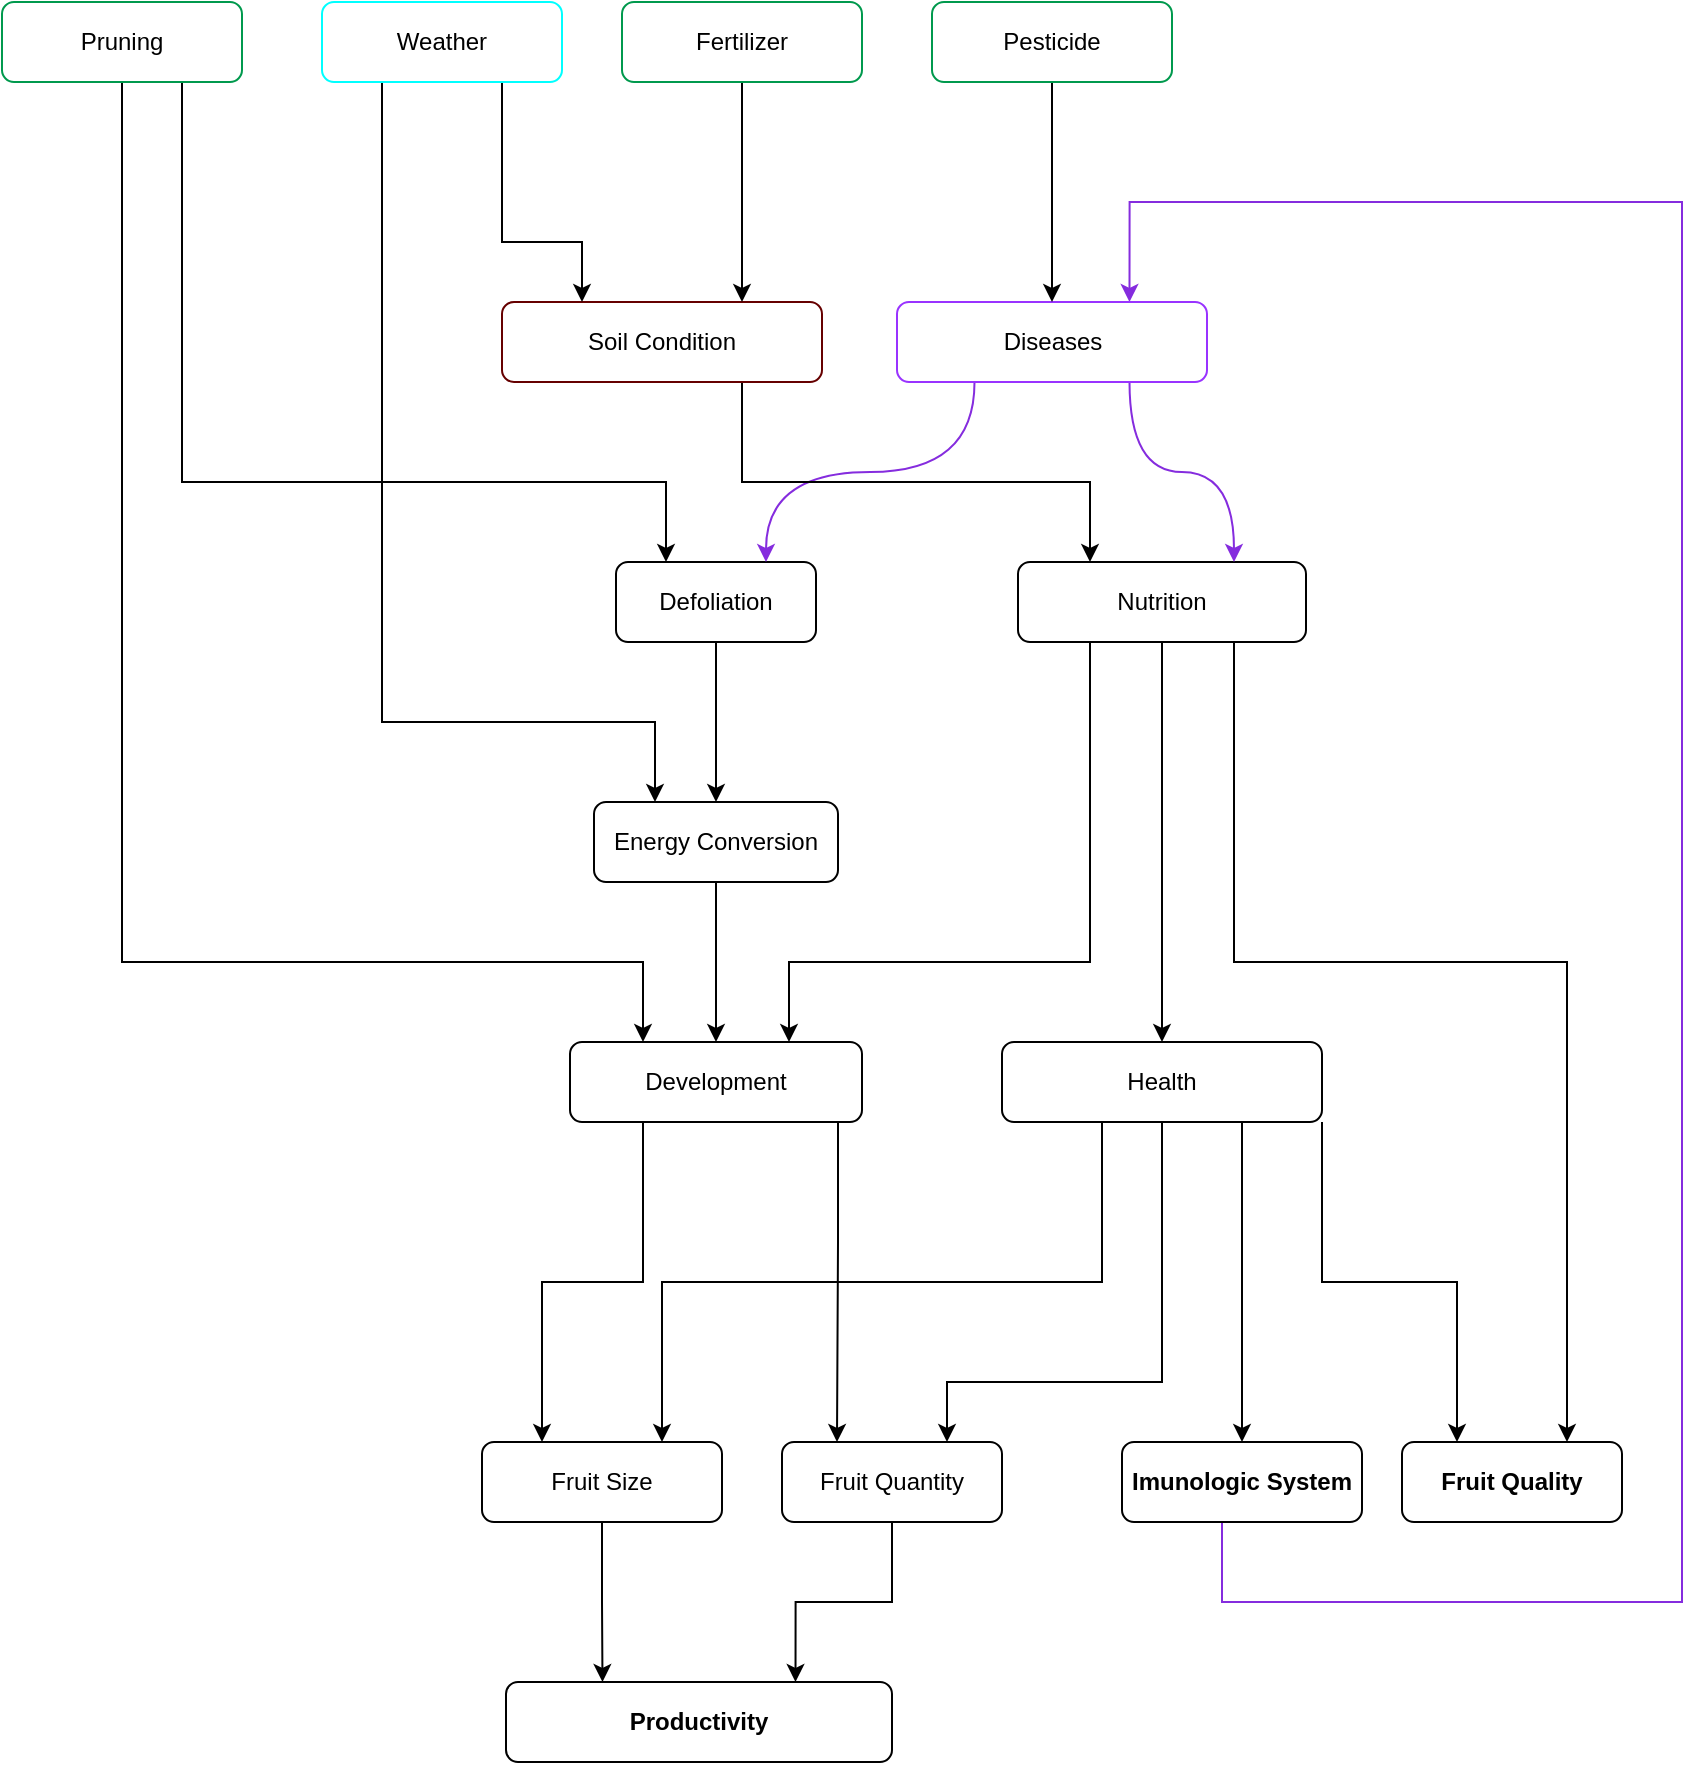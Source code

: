 <mxfile version="13.7.4" type="github">
  <diagram id="IHRV78Ar2t18PoBPQ0sw" name="Page-1">
    <mxGraphModel dx="2912" dy="1106" grid="1" gridSize="10" guides="1" tooltips="1" connect="1" arrows="1" fold="1" page="1" pageScale="1" pageWidth="850" pageHeight="1100" math="0" shadow="0">
      <root>
        <mxCell id="0" />
        <mxCell id="1" parent="0" />
        <mxCell id="0yJSVSV4_L-n_gMG2vGy-53" style="edgeStyle=orthogonalEdgeStyle;rounded=0;orthogonalLoop=1;jettySize=auto;html=1;exitX=0.5;exitY=1;exitDx=0;exitDy=0;entryX=0.75;entryY=0;entryDx=0;entryDy=0;strokeColor=#000000;" edge="1" parent="1" source="0yJSVSV4_L-n_gMG2vGy-1" target="0yJSVSV4_L-n_gMG2vGy-47">
          <mxGeometry relative="1" as="geometry">
            <Array as="points">
              <mxPoint x="540" y="770" />
              <mxPoint x="433" y="770" />
            </Array>
          </mxGeometry>
        </mxCell>
        <mxCell id="0yJSVSV4_L-n_gMG2vGy-54" style="edgeStyle=orthogonalEdgeStyle;rounded=0;orthogonalLoop=1;jettySize=auto;html=1;exitX=0.25;exitY=1;exitDx=0;exitDy=0;entryX=0.75;entryY=0;entryDx=0;entryDy=0;strokeColor=#000000;" edge="1" parent="1" source="0yJSVSV4_L-n_gMG2vGy-1" target="0yJSVSV4_L-n_gMG2vGy-45">
          <mxGeometry relative="1" as="geometry">
            <Array as="points">
              <mxPoint x="510" y="640" />
              <mxPoint x="510" y="720" />
              <mxPoint x="290" y="720" />
            </Array>
          </mxGeometry>
        </mxCell>
        <mxCell id="0yJSVSV4_L-n_gMG2vGy-55" style="edgeStyle=orthogonalEdgeStyle;rounded=0;orthogonalLoop=1;jettySize=auto;html=1;exitX=0.75;exitY=1;exitDx=0;exitDy=0;strokeColor=#000000;" edge="1" parent="1" source="0yJSVSV4_L-n_gMG2vGy-1" target="0yJSVSV4_L-n_gMG2vGy-3">
          <mxGeometry relative="1" as="geometry" />
        </mxCell>
        <mxCell id="0yJSVSV4_L-n_gMG2vGy-61" style="edgeStyle=orthogonalEdgeStyle;rounded=0;orthogonalLoop=1;jettySize=auto;html=1;exitX=1;exitY=1;exitDx=0;exitDy=0;entryX=0.25;entryY=0;entryDx=0;entryDy=0;strokeColor=#000000;" edge="1" parent="1" source="0yJSVSV4_L-n_gMG2vGy-1" target="0yJSVSV4_L-n_gMG2vGy-58">
          <mxGeometry relative="1" as="geometry" />
        </mxCell>
        <mxCell id="0yJSVSV4_L-n_gMG2vGy-1" value="Health&lt;br&gt;" style="rounded=1;whiteSpace=wrap;html=1;" vertex="1" parent="1">
          <mxGeometry x="460" y="600" width="160" height="40" as="geometry" />
        </mxCell>
        <mxCell id="0yJSVSV4_L-n_gMG2vGy-56" style="edgeStyle=orthogonalEdgeStyle;rounded=0;orthogonalLoop=1;jettySize=auto;html=1;exitX=0.5;exitY=1;exitDx=0;exitDy=0;entryX=0.75;entryY=0;entryDx=0;entryDy=0;strokeColor=#852CDE;" edge="1" parent="1" source="0yJSVSV4_L-n_gMG2vGy-3" target="0yJSVSV4_L-n_gMG2vGy-8">
          <mxGeometry relative="1" as="geometry">
            <Array as="points">
              <mxPoint x="570" y="880" />
              <mxPoint x="800" y="880" />
              <mxPoint x="800" y="180" />
              <mxPoint x="524" y="180" />
            </Array>
          </mxGeometry>
        </mxCell>
        <mxCell id="0yJSVSV4_L-n_gMG2vGy-3" value="Imunologic System" style="rounded=1;whiteSpace=wrap;html=1;fontStyle=1" vertex="1" parent="1">
          <mxGeometry x="520" y="800" width="120" height="40" as="geometry" />
        </mxCell>
        <mxCell id="0yJSVSV4_L-n_gMG2vGy-63" style="edgeStyle=orthogonalEdgeStyle;rounded=0;orthogonalLoop=1;jettySize=auto;html=1;exitX=0.25;exitY=1;exitDx=0;exitDy=0;entryX=0.75;entryY=0;entryDx=0;entryDy=0;strokeColor=#000000;" edge="1" parent="1" source="0yJSVSV4_L-n_gMG2vGy-4" target="0yJSVSV4_L-n_gMG2vGy-15">
          <mxGeometry relative="1" as="geometry">
            <Array as="points">
              <mxPoint x="504" y="560" />
              <mxPoint x="354" y="560" />
            </Array>
          </mxGeometry>
        </mxCell>
        <mxCell id="0yJSVSV4_L-n_gMG2vGy-65" style="edgeStyle=orthogonalEdgeStyle;rounded=0;orthogonalLoop=1;jettySize=auto;html=1;exitX=0.75;exitY=1;exitDx=0;exitDy=0;entryX=0.75;entryY=0;entryDx=0;entryDy=0;strokeColor=#000000;" edge="1" parent="1" source="0yJSVSV4_L-n_gMG2vGy-4" target="0yJSVSV4_L-n_gMG2vGy-58">
          <mxGeometry relative="1" as="geometry">
            <Array as="points">
              <mxPoint x="576" y="560" />
              <mxPoint x="743" y="560" />
            </Array>
          </mxGeometry>
        </mxCell>
        <mxCell id="0yJSVSV4_L-n_gMG2vGy-68" style="rounded=0;orthogonalLoop=1;jettySize=auto;html=1;exitX=0.5;exitY=1;exitDx=0;exitDy=0;entryX=0.5;entryY=0;entryDx=0;entryDy=0;strokeColor=#000000;" edge="1" parent="1" source="0yJSVSV4_L-n_gMG2vGy-4" target="0yJSVSV4_L-n_gMG2vGy-1">
          <mxGeometry relative="1" as="geometry" />
        </mxCell>
        <mxCell id="0yJSVSV4_L-n_gMG2vGy-4" value="Nutrition" style="rounded=1;whiteSpace=wrap;html=1;" vertex="1" parent="1">
          <mxGeometry x="468" y="360" width="144" height="40" as="geometry" />
        </mxCell>
        <mxCell id="0yJSVSV4_L-n_gMG2vGy-69" style="edgeStyle=none;rounded=0;orthogonalLoop=1;jettySize=auto;html=1;exitX=0.5;exitY=1;exitDx=0;exitDy=0;entryX=0.5;entryY=0;entryDx=0;entryDy=0;strokeColor=#000000;" edge="1" parent="1" source="0yJSVSV4_L-n_gMG2vGy-6" target="0yJSVSV4_L-n_gMG2vGy-22">
          <mxGeometry relative="1" as="geometry" />
        </mxCell>
        <mxCell id="0yJSVSV4_L-n_gMG2vGy-6" value="Defoliation" style="rounded=1;whiteSpace=wrap;html=1;" vertex="1" parent="1">
          <mxGeometry x="267" y="360" width="100" height="40" as="geometry" />
        </mxCell>
        <mxCell id="0yJSVSV4_L-n_gMG2vGy-66" style="edgeStyle=orthogonalEdgeStyle;rounded=0;orthogonalLoop=1;jettySize=auto;html=1;exitX=0.25;exitY=1;exitDx=0;exitDy=0;entryX=0.75;entryY=0;entryDx=0;entryDy=0;strokeColor=#852CDE;curved=1;" edge="1" parent="1" source="0yJSVSV4_L-n_gMG2vGy-8" target="0yJSVSV4_L-n_gMG2vGy-6">
          <mxGeometry relative="1" as="geometry" />
        </mxCell>
        <mxCell id="0yJSVSV4_L-n_gMG2vGy-67" style="edgeStyle=orthogonalEdgeStyle;rounded=0;orthogonalLoop=1;jettySize=auto;html=1;exitX=0.75;exitY=1;exitDx=0;exitDy=0;entryX=0.75;entryY=0;entryDx=0;entryDy=0;strokeColor=#852CDE;curved=1;" edge="1" parent="1" source="0yJSVSV4_L-n_gMG2vGy-8" target="0yJSVSV4_L-n_gMG2vGy-4">
          <mxGeometry relative="1" as="geometry" />
        </mxCell>
        <mxCell id="0yJSVSV4_L-n_gMG2vGy-8" value="Diseases" style="rounded=1;whiteSpace=wrap;html=1;strokeColor=#9933FF;" vertex="1" parent="1">
          <mxGeometry x="407.5" y="230" width="155" height="40" as="geometry" />
        </mxCell>
        <mxCell id="0yJSVSV4_L-n_gMG2vGy-14" style="edgeStyle=orthogonalEdgeStyle;rounded=0;orthogonalLoop=1;jettySize=auto;html=1;entryX=0.25;entryY=0;entryDx=0;entryDy=0;" edge="1" parent="1" source="0yJSVSV4_L-n_gMG2vGy-12" target="0yJSVSV4_L-n_gMG2vGy-4">
          <mxGeometry relative="1" as="geometry">
            <mxPoint x="300" y="330" as="targetPoint" />
            <Array as="points">
              <mxPoint x="330" y="320" />
              <mxPoint x="504" y="320" />
            </Array>
          </mxGeometry>
        </mxCell>
        <mxCell id="0yJSVSV4_L-n_gMG2vGy-12" value="Soil Condition" style="rounded=1;whiteSpace=wrap;html=1;fillColor=none;strokeColor=#660000;" vertex="1" parent="1">
          <mxGeometry x="210" y="230" width="160" height="40" as="geometry" />
        </mxCell>
        <mxCell id="0yJSVSV4_L-n_gMG2vGy-48" style="edgeStyle=orthogonalEdgeStyle;rounded=0;orthogonalLoop=1;jettySize=auto;html=1;exitX=0.75;exitY=1;exitDx=0;exitDy=0;entryX=0.25;entryY=0;entryDx=0;entryDy=0;strokeColor=#000000;" edge="1" parent="1" source="0yJSVSV4_L-n_gMG2vGy-15" target="0yJSVSV4_L-n_gMG2vGy-47">
          <mxGeometry relative="1" as="geometry">
            <Array as="points">
              <mxPoint x="378" y="700" />
              <mxPoint x="378" y="730" />
            </Array>
          </mxGeometry>
        </mxCell>
        <mxCell id="0yJSVSV4_L-n_gMG2vGy-57" style="edgeStyle=orthogonalEdgeStyle;rounded=0;orthogonalLoop=1;jettySize=auto;html=1;exitX=0.25;exitY=1;exitDx=0;exitDy=0;entryX=0.25;entryY=0;entryDx=0;entryDy=0;strokeColor=#000000;" edge="1" parent="1" source="0yJSVSV4_L-n_gMG2vGy-15" target="0yJSVSV4_L-n_gMG2vGy-45">
          <mxGeometry relative="1" as="geometry" />
        </mxCell>
        <mxCell id="0yJSVSV4_L-n_gMG2vGy-15" value="Development" style="rounded=1;whiteSpace=wrap;html=1;fontStyle=0" vertex="1" parent="1">
          <mxGeometry x="244" y="600" width="146" height="40" as="geometry" />
        </mxCell>
        <mxCell id="0yJSVSV4_L-n_gMG2vGy-62" style="edgeStyle=orthogonalEdgeStyle;rounded=0;orthogonalLoop=1;jettySize=auto;html=1;exitX=0.5;exitY=1;exitDx=0;exitDy=0;entryX=0.5;entryY=0;entryDx=0;entryDy=0;strokeColor=#000000;" edge="1" parent="1" source="0yJSVSV4_L-n_gMG2vGy-22" target="0yJSVSV4_L-n_gMG2vGy-15">
          <mxGeometry relative="1" as="geometry" />
        </mxCell>
        <mxCell id="0yJSVSV4_L-n_gMG2vGy-22" value="Energy Conversion" style="rounded=1;whiteSpace=wrap;html=1;" vertex="1" parent="1">
          <mxGeometry x="256" y="480" width="122" height="40" as="geometry" />
        </mxCell>
        <mxCell id="0yJSVSV4_L-n_gMG2vGy-30" style="edgeStyle=orthogonalEdgeStyle;rounded=0;orthogonalLoop=1;jettySize=auto;html=1;exitX=0.25;exitY=1;exitDx=0;exitDy=0;entryX=0.25;entryY=0;entryDx=0;entryDy=0;" edge="1" parent="1" source="0yJSVSV4_L-n_gMG2vGy-28" target="0yJSVSV4_L-n_gMG2vGy-22">
          <mxGeometry relative="1" as="geometry">
            <Array as="points">
              <mxPoint x="150" y="440" />
              <mxPoint x="287" y="440" />
            </Array>
          </mxGeometry>
        </mxCell>
        <mxCell id="0yJSVSV4_L-n_gMG2vGy-32" style="edgeStyle=orthogonalEdgeStyle;rounded=0;orthogonalLoop=1;jettySize=auto;html=1;exitX=0.75;exitY=1;exitDx=0;exitDy=0;strokeColor=#000000;entryX=0.25;entryY=0;entryDx=0;entryDy=0;" edge="1" parent="1" source="0yJSVSV4_L-n_gMG2vGy-28" target="0yJSVSV4_L-n_gMG2vGy-12">
          <mxGeometry relative="1" as="geometry">
            <Array as="points">
              <mxPoint x="210" y="200" />
              <mxPoint x="250" y="200" />
            </Array>
          </mxGeometry>
        </mxCell>
        <mxCell id="0yJSVSV4_L-n_gMG2vGy-28" value="Weather" style="rounded=1;whiteSpace=wrap;html=1;fillColor=none;strokeColor=#00FFFF;" vertex="1" parent="1">
          <mxGeometry x="120" y="80" width="120" height="40" as="geometry" />
        </mxCell>
        <mxCell id="0yJSVSV4_L-n_gMG2vGy-34" style="edgeStyle=orthogonalEdgeStyle;rounded=0;orthogonalLoop=1;jettySize=auto;html=1;exitX=0.5;exitY=1;exitDx=0;exitDy=0;entryX=0.75;entryY=0;entryDx=0;entryDy=0;strokeColor=#000000;" edge="1" parent="1" source="0yJSVSV4_L-n_gMG2vGy-33" target="0yJSVSV4_L-n_gMG2vGy-12">
          <mxGeometry relative="1" as="geometry" />
        </mxCell>
        <mxCell id="0yJSVSV4_L-n_gMG2vGy-33" value="Fertilizer" style="rounded=1;whiteSpace=wrap;html=1;strokeColor=#00994D;" vertex="1" parent="1">
          <mxGeometry x="270" y="80" width="120" height="40" as="geometry" />
        </mxCell>
        <mxCell id="0yJSVSV4_L-n_gMG2vGy-36" style="edgeStyle=orthogonalEdgeStyle;rounded=0;orthogonalLoop=1;jettySize=auto;html=1;exitX=0.5;exitY=1;exitDx=0;exitDy=0;entryX=0.5;entryY=0;entryDx=0;entryDy=0;strokeColor=#000000;" edge="1" parent="1" source="0yJSVSV4_L-n_gMG2vGy-35" target="0yJSVSV4_L-n_gMG2vGy-8">
          <mxGeometry relative="1" as="geometry" />
        </mxCell>
        <mxCell id="0yJSVSV4_L-n_gMG2vGy-35" value="Pesticide" style="rounded=1;whiteSpace=wrap;html=1;strokeColor=#00994D;" vertex="1" parent="1">
          <mxGeometry x="425" y="80" width="120" height="40" as="geometry" />
        </mxCell>
        <mxCell id="0yJSVSV4_L-n_gMG2vGy-43" style="edgeStyle=orthogonalEdgeStyle;rounded=0;orthogonalLoop=1;jettySize=auto;html=1;exitX=0.5;exitY=1;exitDx=0;exitDy=0;entryX=0.25;entryY=0;entryDx=0;entryDy=0;strokeColor=#000000;" edge="1" parent="1" source="0yJSVSV4_L-n_gMG2vGy-42" target="0yJSVSV4_L-n_gMG2vGy-15">
          <mxGeometry relative="1" as="geometry">
            <Array as="points">
              <mxPoint x="20" y="560" />
              <mxPoint x="281" y="560" />
            </Array>
          </mxGeometry>
        </mxCell>
        <mxCell id="0yJSVSV4_L-n_gMG2vGy-44" style="edgeStyle=orthogonalEdgeStyle;rounded=0;orthogonalLoop=1;jettySize=auto;html=1;exitX=0.75;exitY=1;exitDx=0;exitDy=0;entryX=0.25;entryY=0;entryDx=0;entryDy=0;strokeColor=#000000;" edge="1" parent="1" source="0yJSVSV4_L-n_gMG2vGy-42" target="0yJSVSV4_L-n_gMG2vGy-6">
          <mxGeometry relative="1" as="geometry">
            <Array as="points">
              <mxPoint x="50" y="320" />
              <mxPoint x="292" y="320" />
            </Array>
          </mxGeometry>
        </mxCell>
        <mxCell id="0yJSVSV4_L-n_gMG2vGy-42" value="Pruning" style="rounded=1;whiteSpace=wrap;html=1;strokeColor=#00994D;" vertex="1" parent="1">
          <mxGeometry x="-40" y="80" width="120" height="40" as="geometry" />
        </mxCell>
        <mxCell id="0yJSVSV4_L-n_gMG2vGy-51" style="edgeStyle=orthogonalEdgeStyle;rounded=0;orthogonalLoop=1;jettySize=auto;html=1;exitX=0.5;exitY=1;exitDx=0;exitDy=0;entryX=0.25;entryY=0;entryDx=0;entryDy=0;strokeColor=#000000;" edge="1" parent="1" source="0yJSVSV4_L-n_gMG2vGy-45" target="0yJSVSV4_L-n_gMG2vGy-50">
          <mxGeometry relative="1" as="geometry" />
        </mxCell>
        <mxCell id="0yJSVSV4_L-n_gMG2vGy-45" value="Fruit Size" style="rounded=1;whiteSpace=wrap;html=1;fontStyle=0" vertex="1" parent="1">
          <mxGeometry x="200" y="800" width="120" height="40" as="geometry" />
        </mxCell>
        <mxCell id="0yJSVSV4_L-n_gMG2vGy-52" style="edgeStyle=orthogonalEdgeStyle;rounded=0;orthogonalLoop=1;jettySize=auto;html=1;exitX=0.5;exitY=1;exitDx=0;exitDy=0;entryX=0.75;entryY=0;entryDx=0;entryDy=0;strokeColor=#000000;" edge="1" parent="1" source="0yJSVSV4_L-n_gMG2vGy-47" target="0yJSVSV4_L-n_gMG2vGy-50">
          <mxGeometry relative="1" as="geometry">
            <Array as="points">
              <mxPoint x="405" y="880" />
              <mxPoint x="357" y="880" />
            </Array>
          </mxGeometry>
        </mxCell>
        <mxCell id="0yJSVSV4_L-n_gMG2vGy-47" value="Fruit Quantity" style="rounded=1;whiteSpace=wrap;html=1;fontStyle=0" vertex="1" parent="1">
          <mxGeometry x="350" y="800" width="110" height="40" as="geometry" />
        </mxCell>
        <mxCell id="0yJSVSV4_L-n_gMG2vGy-50" value="Productivity" style="rounded=1;whiteSpace=wrap;html=1;fontStyle=1" vertex="1" parent="1">
          <mxGeometry x="212" y="920" width="193" height="40" as="geometry" />
        </mxCell>
        <mxCell id="0yJSVSV4_L-n_gMG2vGy-58" value="Fruit Quality" style="rounded=1;whiteSpace=wrap;html=1;fontStyle=1" vertex="1" parent="1">
          <mxGeometry x="660" y="800" width="110" height="40" as="geometry" />
        </mxCell>
      </root>
    </mxGraphModel>
  </diagram>
</mxfile>
